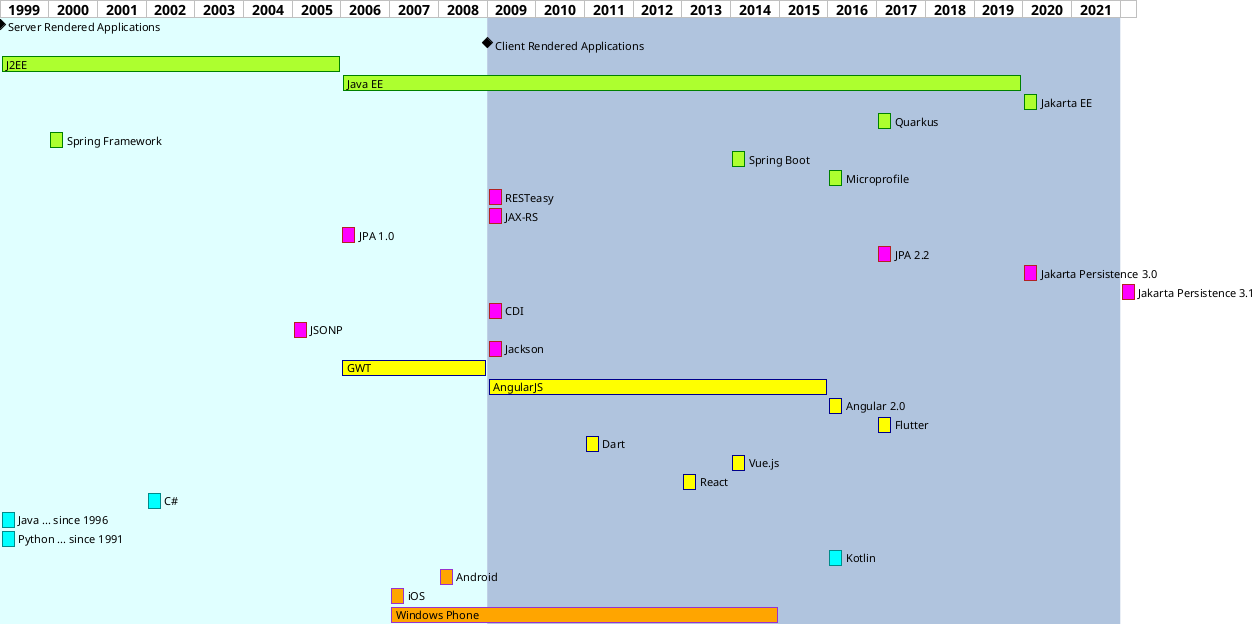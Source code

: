 @startgantt
hide footbox

printscale yearly zoom 0.5
Project starts 1999-01-01
1999-01-01 to 2009-01-01 are colored in LightCyan
2009-01-02 to 2022-01-01 are colored in LightSteelBlue

[Server Rendered Applications] happens on 1999-01-01
[Client Rendered Applications] happens on 2009-01-01

[J2EE] starts 1999-01-01
[J2EE] is colored in GreenYellow/Green
[J2EE] ends 2006-01-01
[Java EE] starts 2006-01-02
[Java EE] is colored in GreenYellow/Green
[Java EE] ends 2020-01-01
[Jakarta EE] starts 2020-01-02
[Jakarta EE] is colored in GreenYellow/Green
[Jakarta EE] lasts 120 days
[Quarkus] starts 2017-01-01
[Quarkus] is colored in GreenYellow/Green
[Quarkus] lasts 120 days
[Spring Framework] starts 2000-01-01
[Spring Framework] is colored in GreenYellow/Green
[Spring Framework] lasts 120 days
[Spring Boot] starts 2014-01-01
[Spring Boot] is colored in GreenYellow/Green
[Spring Boot] lasts 120 days
[Microprofile] starts 2016-01-01
[Microprofile] is colored in GreenYellow/Green
[Microprofile] lasts 120 days
[RESTeasy] starts 2009-01-01
[RESTeasy] is colored in Fuchsia/FireBrick
[RESTeasy] lasts 120 days
[JAX-RS] starts 2009-01-01
[JAX-RS] is colored in Fuchsia/FireBrick
[JAX-RS] lasts 120 days
[JPA 1.0] starts 2006-01-01
[JPA 1.0] is colored in Fuchsia/FireBrick
[JPA 1.0] lasts 120 days
[JPA 2.2] starts 2017-01-01
[JPA 2.2] is colored in Fuchsia/FireBrick
[JPA 2.2] lasts 120 days
[Jakarta Persistence 3.0] starts 2020-01-01
[Jakarta Persistence 3.0] is colored in Fuchsia/FireBrick
[Jakarta Persistence 3.0] lasts 120 days
[Jakarta Persistence 3.1] starts 2022-01-01
[Jakarta Persistence 3.1] is colored in Fuchsia/FireBrick
[Jakarta Persistence 3.1] lasts 120 days
[CDI] starts 2009-01-01
[CDI] is colored in Fuchsia/FireBrick
[CDI] lasts 120 days
[JSONP] starts 2005-01-01
[JSONP] is colored in Fuchsia/FireBrick
[JSONP] lasts 120 days
[Jackson] starts 2009-01-01
[Jackson] is colored in Fuchsia/FireBrick
[GWT] lasts 120 days
[GWT] starts 2006-01-01
[GWT] ends 2009-01-01
[GWT] is colored in Yellow/DarkBlue
[Jackson] lasts 120 days
[AngularJS] starts 2009-01-01
[AngularJS] ends 2016-01-01
[AngularJS] is colored in Yellow/DarkBlue
[Angular 2.0] starts 2016-01-01
[Angular 2.0] lasts 120 days
[Angular 2.0] is colored in Yellow/DarkBlue
[Flutter] starts 2017-01-01
[Flutter] lasts 120 days
[Flutter] is colored in Yellow/DarkBlue
[Dart] starts 2011-01-01
[Dart] lasts 120 days
[Dart] is colored in Yellow/DarkBlue
[Vue.js] starts 2014-01-01
[Vue.js] lasts 120 days
[Vue.js] is colored in Yellow/DarkBlue
[React] starts 2013-01-01
[React] lasts 120 days
[React] is colored in Yellow/DarkBlue
[C#] starts 2002-01-01
[C#] lasts 120 days
[C#] is colored in Cyan/DarkCyan
[Java ... since 1996] starts 1999-01-01
[Java ... since 1996] lasts 120 days
[Java ... since 1996] is colored in Cyan/DarkCyan
[Python ... since 1991] starts 1999-01-01
[Python ... since 1991] lasts 120 days
[Python ... since 1991] is colored in Cyan/DarkCyan
[Kotlin] starts 2016-01-01
[Kotlin] lasts 120 days
[Kotlin] is colored in Cyan/DarkCyan
[Android] starts 2008-01-01
[Android] lasts 120 days
[Android] is colored in Orange/DarkOrchid
[iOS] starts 2007-01-01
[iOS] lasts 120 days
[iOS] is colored in Orange/DarkOrchid
[Windows Phone] starts 2007-01-01
[Windows Phone] ends 2015-01-01
[Windows Phone] is colored in Orange/DarkOrchid
@endgantt